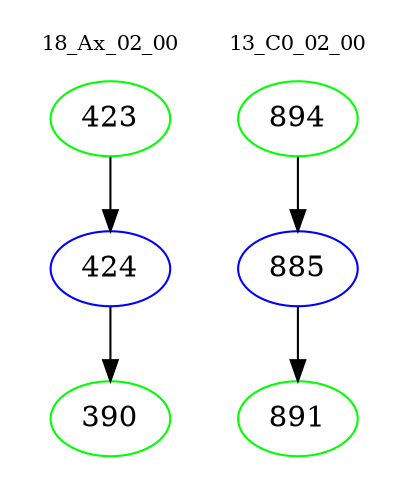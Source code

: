 digraph{
subgraph cluster_0 {
color = white
label = "18_Ax_02_00";
fontsize=10;
T0_423 [label="423", color="green"]
T0_423 -> T0_424 [color="black"]
T0_424 [label="424", color="blue"]
T0_424 -> T0_390 [color="black"]
T0_390 [label="390", color="green"]
}
subgraph cluster_1 {
color = white
label = "13_C0_02_00";
fontsize=10;
T1_894 [label="894", color="green"]
T1_894 -> T1_885 [color="black"]
T1_885 [label="885", color="blue"]
T1_885 -> T1_891 [color="black"]
T1_891 [label="891", color="green"]
}
}
